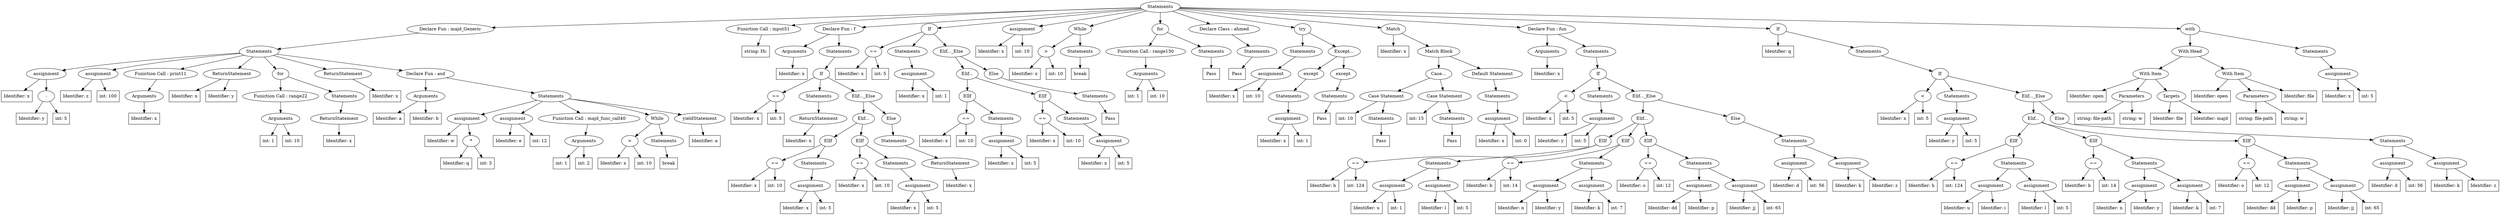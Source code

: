 digraph G {
	root [label="Statements"]
	root -> majd_Generic;
	majd_Generic [label="Declare Fun : majd_Generic"]
	majd_Generic -> stmt5;
	stmt5 [label="Statements"]
	stmt5 -> assignment3;
	assignment3 [label="assignment"]
	assignment3 -> iden4;
	iden4 [shape=box,label="Identifier: x"]
	assignment3 -> sub2;
	sub2 [label="-"]
	sub2 -> iden0;
	iden0 [shape=box,label="Identifier: y"]
	sub2 -> int1;
	int1 [shape=box,label="int: 5"]
	stmt5 -> assignment7;
	assignment7 [label="assignment"]
	assignment7 -> iden8;
	iden8 [shape=box,label="Identifier: z"]
	assignment7 -> int6;
	int6 [shape=box,label="int: 100"]
	stmt5 -> print11;
	print11 [label="Funiction Call : print11"]
	print11 -> arg10;
	arg10 [label="Arguments"]
	arg10 -> iden9;
	iden9 [shape=box,label="Identifier: x"]
	stmt5 -> return12;
	return12 [label="ReturnStatement"]
	return12 -> iden13;
	iden13 [shape=box,label="Identifier: x"]
	return12 -> iden14;
	iden14 [shape=box,label="Identifier: y"]
	stmt5 -> for21;
	for21 [label="for"]
	for21 -> range22;
	range22 [label="Funiction Call : range22"]
	range22 -> arg17;
	arg17 [label="Arguments"]
	arg17 -> int15;
	int15 [shape=box,label="int: 1"]
	arg17 -> int16;
	int16 [shape=box,label="int: 10"]
	for21 -> stmt20;
	stmt20 [label="Statements"]
	stmt20 -> return18;
	return18 [label="ReturnStatement"]
	return18 -> iden19;
	iden19 [shape=box,label="Identifier: x"]
	stmt5 -> return23;
	return23 [label="ReturnStatement"]
	return23 -> iden24;
	iden24 [shape=box,label="Identifier: x"]
	stmt5 -> asd;
	asd [label="Declare Fun : asd"]
	asd -> arg26;
	arg26 [label="Arguments"]
	arg26 -> iden25;
	iden25 [shape=box,label="Identifier: a"]
	arg26 -> iden27;
	iden27 [shape=box,label="Identifier: b"]
	asd -> stmt33;
	stmt33 [label="Statements"]
	stmt33 -> assignment31;
	assignment31 [label="assignment"]
	assignment31 -> iden32;
	iden32 [shape=box,label="Identifier: w"]
	assignment31 -> multi30;
	multi30 [label="*"]
	multi30 -> iden28;
	iden28 [shape=box,label="Identifier: q"]
	multi30 -> int29;
	int29 [shape=box,label="int: 3"]
	stmt33 -> assignment35;
	assignment35 [label="assignment"]
	assignment35 -> iden36;
	iden36 [shape=box,label="Identifier: e"]
	assignment35 -> int34;
	int34 [shape=box,label="int: 12"]
	stmt33 -> majd_func_call40;
	majd_func_call40 [label="Funiction Call : majd_func_call40"]
	majd_func_call40 -> arg38;
	arg38 [label="Arguments"]
	arg38 -> int37;
	int37 [shape=box,label="int: 1"]
	arg38 -> int39;
	int39 [shape=box,label="int: 2"]
	stmt33 -> while46;
	while46 [label="While"]
	while46 -> gt42;
	gt42 [label=">"]
	gt42 -> iden43;
	iden43 [shape=box,label="Identifier: x"]
	gt42 -> int41;
	int41 [shape=box,label="int: 10"]
	while46 -> stmt45;
	stmt45 [label="Statements"]
	stmt45 -> break44;
	break44 [shape=box,label="break"]
	stmt33 -> yield47;
	yield47 [label="yieldStatement"]
	yield47 -> iden48;
	iden48 [shape=box,label="Identifier: a"]
	root -> input51;
	input51 [label="Funiction Call : input51"]
	input51 -> string52;
	string52 [shape=box,label="string: Hi:"]
	root -> f;
	f [label="Declare Fun : f"]
	f -> arg54;
	arg54 [label="Arguments"]
	arg54 -> iden53;
	iden53 [shape=box,label="Identifier: x"]
	f -> stmt84;
	stmt84 [label="Statements"]
	stmt84 -> if83;
	if83 [label="If"]
	if83 -> equal56;
	equal56 [label="=="]
	equal56 -> iden57;
	iden57 [shape=box,label="Identifier: x"]
	equal56 -> int55;
	int55 [shape=box,label="int: 5"]
	if83 -> stmt60;
	stmt60 [label="Statements"]
	stmt60 -> return58;
	return58 [label="ReturnStatement"]
	return58 -> iden59;
	iden59 [shape=box,label="Identifier: x"]
	if83 -> block82;
	block82 [label="Elif..._Else"]
	block82 -> block69;
	block69 [label="Elif..."]
	block69 -> elif68;
	elif68 [label="ElIf"]
	elif68 -> equal62;
	equal62 [label="=="]
	equal62 -> iden63;
	iden63 [shape=box,label="Identifier: x"]
	equal62 -> int61;
	int61 [shape=box,label="int: 10"]
	elif68 -> stmt67;
	stmt67 [label="Statements"]
	stmt67 -> assignment65;
	assignment65 [label="assignment"]
	assignment65 -> iden66;
	iden66 [shape=box,label="Identifier: x"]
	assignment65 -> int64;
	int64 [shape=box,label="int: 5"]
	block69 -> elif77;
	elif77 [label="ElIf"]
	elif77 -> equal71;
	equal71 [label="=="]
	equal71 -> iden72;
	iden72 [shape=box,label="Identifier: x"]
	equal71 -> int70;
	int70 [shape=box,label="int: 10"]
	elif77 -> stmt76;
	stmt76 [label="Statements"]
	stmt76 -> assignment74;
	assignment74 [label="assignment"]
	assignment74 -> iden75;
	iden75 [shape=box,label="Identifier: x"]
	assignment74 -> int73;
	int73 [shape=box,label="int: 5"]
	block82 -> else81;
	else81 [label="Else"]
	else81 -> stmt80;
	stmt80 [label="Statements"]
	stmt80 -> return78;
	return78 [label="ReturnStatement"]
	return78 -> iden79;
	iden79 [shape=box,label="Identifier: x"]
	root -> if114;
	if114 [label="If"]
	if114 -> equal87;
	equal87 [label="=="]
	equal87 -> iden88;
	iden88 [shape=box,label="Identifier: x"]
	equal87 -> int86;
	int86 [shape=box,label="int: 5"]
	if114 -> stmt92;
	stmt92 [label="Statements"]
	stmt92 -> assignment90;
	assignment90 [label="assignment"]
	assignment90 -> iden91;
	iden91 [shape=box,label="Identifier: x"]
	assignment90 -> int89;
	int89 [shape=box,label="int: 1"]
	if114 -> block113;
	block113 [label="Elif..._Else"]
	block113 -> block101;
	block101 [label="Elif..."]
	block101 -> elif100;
	elif100 [label="ElIf"]
	elif100 -> equal94;
	equal94 [label="=="]
	equal94 -> iden95;
	iden95 [shape=box,label="Identifier: x"]
	equal94 -> int93;
	int93 [shape=box,label="int: 10"]
	elif100 -> stmt99;
	stmt99 [label="Statements"]
	stmt99 -> assignment97;
	assignment97 [label="assignment"]
	assignment97 -> iden98;
	iden98 [shape=box,label="Identifier: x"]
	assignment97 -> int96;
	int96 [shape=box,label="int: 5"]
	block101 -> elif109;
	elif109 [label="ElIf"]
	elif109 -> equal103;
	equal103 [label="=="]
	equal103 -> iden104;
	iden104 [shape=box,label="Identifier: x"]
	equal103 -> int102;
	int102 [shape=box,label="int: 10"]
	elif109 -> stmt108;
	stmt108 [label="Statements"]
	stmt108 -> assignment106;
	assignment106 [label="assignment"]
	assignment106 -> iden107;
	iden107 [shape=box,label="Identifier: x"]
	assignment106 -> int105;
	int105 [shape=box,label="int: 5"]
	block113 -> else112;
	else112 [label="Else"]
	else112 -> stmt111;
	stmt111 [label="Statements"]
	stmt111 -> pass110;
	pass110 [shape=box,label="Pass"]
	root -> assignment116;
	assignment116 [label="assignment"]
	assignment116 -> iden117;
	iden117 [shape=box,label="Identifier: x"]
	assignment116 -> int115;
	int115 [shape=box,label="int: 10"]
	root -> while123;
	while123 [label="While"]
	while123 -> gt119;
	gt119 [label=">"]
	gt119 -> iden120;
	iden120 [shape=box,label="Identifier: x"]
	gt119 -> int118;
	int118 [shape=box,label="int: 10"]
	while123 -> stmt122;
	stmt122 [label="Statements"]
	stmt122 -> break121;
	break121 [shape=box,label="break"]
	root -> for129;
	for129 [label="for"]
	for129 -> range130;
	range130 [label="Funiction Call : range130"]
	range130 -> arg126;
	arg126 [label="Arguments"]
	arg126 -> int124;
	int124 [shape=box,label="int: 1"]
	arg126 -> int125;
	int125 [shape=box,label="int: 10"]
	for129 -> stmt128;
	stmt128 [label="Statements"]
	stmt128 -> pass127;
	pass127 [shape=box,label="Pass"]
	root -> ahmed;
	ahmed [label="Declare Class : ahmed"]
	ahmed -> stmt132;
	stmt132 [label="Statements"]
	stmt132 -> pass131;
	pass131 [shape=box,label="Pass"]
	root -> try147;
	try147 [label="try"]
	try147 -> stmt137;
	stmt137 [label="Statements"]
	stmt137 -> assignment135;
	assignment135 [label="assignment"]
	assignment135 -> iden136;
	iden136 [shape=box,label="Identifier: x"]
	assignment135 -> int134;
	int134 [shape=box,label="int: 10"]
	try147 -> block143;
	block143 [label="Except..."]
	block143 -> except142;
	except142 [label="except"]
	except142 -> stmt141;
	stmt141 [label="Statements"]
	stmt141 -> assignment139;
	assignment139 [label="assignment"]
	assignment139 -> iden140;
	iden140 [shape=box,label="Identifier: x"]
	assignment139 -> int138;
	int138 [shape=box,label="int: 1"]
	block143 -> except146;
	except146 [label="except"]
	except146 -> stmt145;
	stmt145 [label="Statements"]
	stmt145 -> pass144;
	pass144 [shape=box,label="Pass"]
	root -> match163;
	match163 [label="Match"]
	match163 -> iden164;
	iden164 [shape=box,label="Identifier: x"]
	match163 -> block162;
	block162 [label="Match Block"]
	block162 -> block152;
	block152 [label="Case..."]
	block152 -> case151;
	case151 [label="Case Statement"]
	case151 -> int148;
	int148 [shape=box,label="int: 10"]
	case151 -> stmt150;
	stmt150 [label="Statements"]
	stmt150 -> pass149;
	pass149 [shape=box,label="Pass"]
	block152 -> case156;
	case156 [label="Case Statement"]
	case156 -> int153;
	int153 [shape=box,label="int: 15"]
	case156 -> stmt155;
	stmt155 [label="Statements"]
	stmt155 -> pass154;
	pass154 [shape=box,label="Pass"]
	block162 -> case161;
	case161 [label="Default Statement"]
	case161 -> stmt160;
	stmt160 [label="Statements"]
	stmt160 -> assignment158;
	assignment158 [label="assignment"]
	assignment158 -> iden159;
	iden159 [shape=box,label="Identifier: x"]
	assignment158 -> int157;
	int157 [shape=box,label="int: 0"]
	root -> fun;
	fun [label="Declare Fun : fun"]
	fun -> arg166;
	arg166 [label="Arguments"]
	arg166 -> iden165;
	iden165 [shape=box,label="Identifier: x"]
	fun -> stmt218;
	stmt218 [label="Statements"]
	stmt218 -> if217;
	if217 [label="If"]
	if217 -> lt168;
	lt168 [label="<"]
	lt168 -> iden169;
	iden169 [shape=box,label="Identifier: x"]
	lt168 -> int167;
	int167 [shape=box,label="int: 5"]
	if217 -> stmt173;
	stmt173 [label="Statements"]
	stmt173 -> assignment171;
	assignment171 [label="assignment"]
	assignment171 -> iden172;
	iden172 [shape=box,label="Identifier: y"]
	assignment171 -> int170;
	int170 [shape=box,label="int: 5"]
	if217 -> block216;
	block216 [label="Elif..._Else"]
	block216 -> block185;
	block185 [label="Elif..."]
	block185 -> elif184;
	elif184 [label="ElIf"]
	elif184 -> equal175;
	equal175 [label="=="]
	equal175 -> iden176;
	iden176 [shape=box,label="Identifier: h"]
	equal175 -> int174;
	int174 [shape=box,label="int: 124"]
	elif184 -> stmt180;
	stmt180 [label="Statements"]
	stmt180 -> assignment178;
	assignment178 [label="assignment"]
	assignment178 -> iden179;
	iden179 [shape=box,label="Identifier: u"]
	assignment178 -> int177;
	int177 [shape=box,label="int: 1"]
	stmt180 -> assignment182;
	assignment182 [label="assignment"]
	assignment182 -> iden183;
	iden183 [shape=box,label="Identifier: l"]
	assignment182 -> int181;
	int181 [shape=box,label="int: 5"]
	block185 -> elif196;
	elif196 [label="ElIf"]
	elif196 -> equal187;
	equal187 [label="=="]
	equal187 -> iden188;
	iden188 [shape=box,label="Identifier: b"]
	equal187 -> int186;
	int186 [shape=box,label="int: 14"]
	elif196 -> stmt192;
	stmt192 [label="Statements"]
	stmt192 -> assignment190;
	assignment190 [label="assignment"]
	assignment190 -> iden191;
	iden191 [shape=box,label="Identifier: n"]
	assignment190 -> iden189;
	iden189 [shape=box,label="Identifier: y"]
	stmt192 -> assignment194;
	assignment194 [label="assignment"]
	assignment194 -> iden195;
	iden195 [shape=box,label="Identifier: k"]
	assignment194 -> int193;
	int193 [shape=box,label="int: 7"]
	block185 -> elif207;
	elif207 [label="ElIf"]
	elif207 -> equal198;
	equal198 [label="=="]
	equal198 -> iden199;
	iden199 [shape=box,label="Identifier: o"]
	equal198 -> int197;
	int197 [shape=box,label="int: 12"]
	elif207 -> stmt203;
	stmt203 [label="Statements"]
	stmt203 -> assignment201;
	assignment201 [label="assignment"]
	assignment201 -> iden202;
	iden202 [shape=box,label="Identifier: dd"]
	assignment201 -> iden200;
	iden200 [shape=box,label="Identifier: p"]
	stmt203 -> assignment205;
	assignment205 [label="assignment"]
	assignment205 -> iden206;
	iden206 [shape=box,label="Identifier: jj"]
	assignment205 -> int204;
	int204 [shape=box,label="int: 65"]
	block216 -> else215;
	else215 [label="Else"]
	else215 -> stmt211;
	stmt211 [label="Statements"]
	stmt211 -> assignment209;
	assignment209 [label="assignment"]
	assignment209 -> iden210;
	iden210 [shape=box,label="Identifier: d"]
	assignment209 -> int208;
	int208 [shape=box,label="int: 56"]
	stmt211 -> assignment213;
	assignment213 [label="assignment"]
	assignment213 -> iden214;
	iden214 [shape=box,label="Identifier: k"]
	assignment213 -> iden212;
	iden212 [shape=box,label="Identifier: z"]
	root -> if273;
	if273 [label="If"]
	if273 -> iden220;
	iden220 [shape=box,label="Identifier: q"]
	if273 -> stmt272;
	stmt272 [label="Statements"]
	stmt272 -> if271;
	if271 [label="If"]
	if271 -> lt222;
	lt222 [label="<"]
	lt222 -> iden223;
	iden223 [shape=box,label="Identifier: x"]
	lt222 -> int221;
	int221 [shape=box,label="int: 5"]
	if271 -> stmt227;
	stmt227 [label="Statements"]
	stmt227 -> assignment225;
	assignment225 [label="assignment"]
	assignment225 -> iden226;
	iden226 [shape=box,label="Identifier: y"]
	assignment225 -> int224;
	int224 [shape=box,label="int: 5"]
	if271 -> block270;
	block270 [label="Elif..._Else"]
	block270 -> block239;
	block239 [label="Elif..."]
	block239 -> elif238;
	elif238 [label="ElIf"]
	elif238 -> equal229;
	equal229 [label="=="]
	equal229 -> iden230;
	iden230 [shape=box,label="Identifier: h"]
	equal229 -> int228;
	int228 [shape=box,label="int: 124"]
	elif238 -> stmt234;
	stmt234 [label="Statements"]
	stmt234 -> assignment232;
	assignment232 [label="assignment"]
	assignment232 -> iden233;
	iden233 [shape=box,label="Identifier: u"]
	assignment232 -> iden231;
	iden231 [shape=box,label="Identifier: i"]
	stmt234 -> assignment236;
	assignment236 [label="assignment"]
	assignment236 -> iden237;
	iden237 [shape=box,label="Identifier: l"]
	assignment236 -> int235;
	int235 [shape=box,label="int: 5"]
	block239 -> elif250;
	elif250 [label="ElIf"]
	elif250 -> equal241;
	equal241 [label="=="]
	equal241 -> iden242;
	iden242 [shape=box,label="Identifier: b"]
	equal241 -> int240;
	int240 [shape=box,label="int: 14"]
	elif250 -> stmt246;
	stmt246 [label="Statements"]
	stmt246 -> assignment244;
	assignment244 [label="assignment"]
	assignment244 -> iden245;
	iden245 [shape=box,label="Identifier: n"]
	assignment244 -> iden243;
	iden243 [shape=box,label="Identifier: y"]
	stmt246 -> assignment248;
	assignment248 [label="assignment"]
	assignment248 -> iden249;
	iden249 [shape=box,label="Identifier: k"]
	assignment248 -> int247;
	int247 [shape=box,label="int: 7"]
	block239 -> elif261;
	elif261 [label="ElIf"]
	elif261 -> equal252;
	equal252 [label="=="]
	equal252 -> iden253;
	iden253 [shape=box,label="Identifier: o"]
	equal252 -> int251;
	int251 [shape=box,label="int: 12"]
	elif261 -> stmt257;
	stmt257 [label="Statements"]
	stmt257 -> assignment255;
	assignment255 [label="assignment"]
	assignment255 -> iden256;
	iden256 [shape=box,label="Identifier: dd"]
	assignment255 -> iden254;
	iden254 [shape=box,label="Identifier: p"]
	stmt257 -> assignment259;
	assignment259 [label="assignment"]
	assignment259 -> iden260;
	iden260 [shape=box,label="Identifier: jj"]
	assignment259 -> int258;
	int258 [shape=box,label="int: 65"]
	block270 -> else269;
	else269 [label="Else"]
	else269 -> stmt265;
	stmt265 [label="Statements"]
	stmt265 -> assignment263;
	assignment263 [label="assignment"]
	assignment263 -> iden264;
	iden264 [shape=box,label="Identifier: d"]
	assignment263 -> int262;
	int262 [shape=box,label="int: 56"]
	stmt265 -> assignment267;
	assignment267 [label="assignment"]
	assignment267 -> iden268;
	iden268 [shape=box,label="Identifier: k"]
	assignment267 -> iden266;
	iden266 [shape=box,label="Identifier: z"]
	root -> with291;
	with291 [label="with"]
	with291 -> block281;
	block281 [label="With Head"]
	block281 -> block280;
	block280 [label="With Item"]
	block280 -> iden280;
	iden280 [shape=box,label="Identifier: open"]
	block280 -> block275;
	block275 [label="Parameters"]
	block275 -> string274;
	string274 [shape=box,label="string: file-path"]
	block275 -> string276;
	string276 [shape=box,label="string: w"]
	block280 -> block278;
	block278 [label="Targets"]
	block278 -> iden277;
	iden277 [shape=box,label="Identifier: file"]
	block278 -> iden279;
	iden279 [shape=box,label="Identifier: majd"]
	block281 -> block286;
	block286 [label="With Item"]
	block286 -> iden286;
	iden286 [shape=box,label="Identifier: open"]
	block286 -> block283;
	block283 [label="Parameters"]
	block283 -> string282;
	string282 [shape=box,label="string: file-path"]
	block283 -> string284;
	string284 [shape=box,label="string: w"]
	block286 -> iden285;
	iden285 [shape=box,label="Identifier: file"]
	with291 -> stmt290;
	stmt290 [label="Statements"]
	stmt290 -> assignment288;
	assignment288 [label="assignment"]
	assignment288 -> iden289;
	iden289 [shape=box,label="Identifier: x"]
	assignment288 -> int287;
	int287 [shape=box,label="int: 5"]
}
